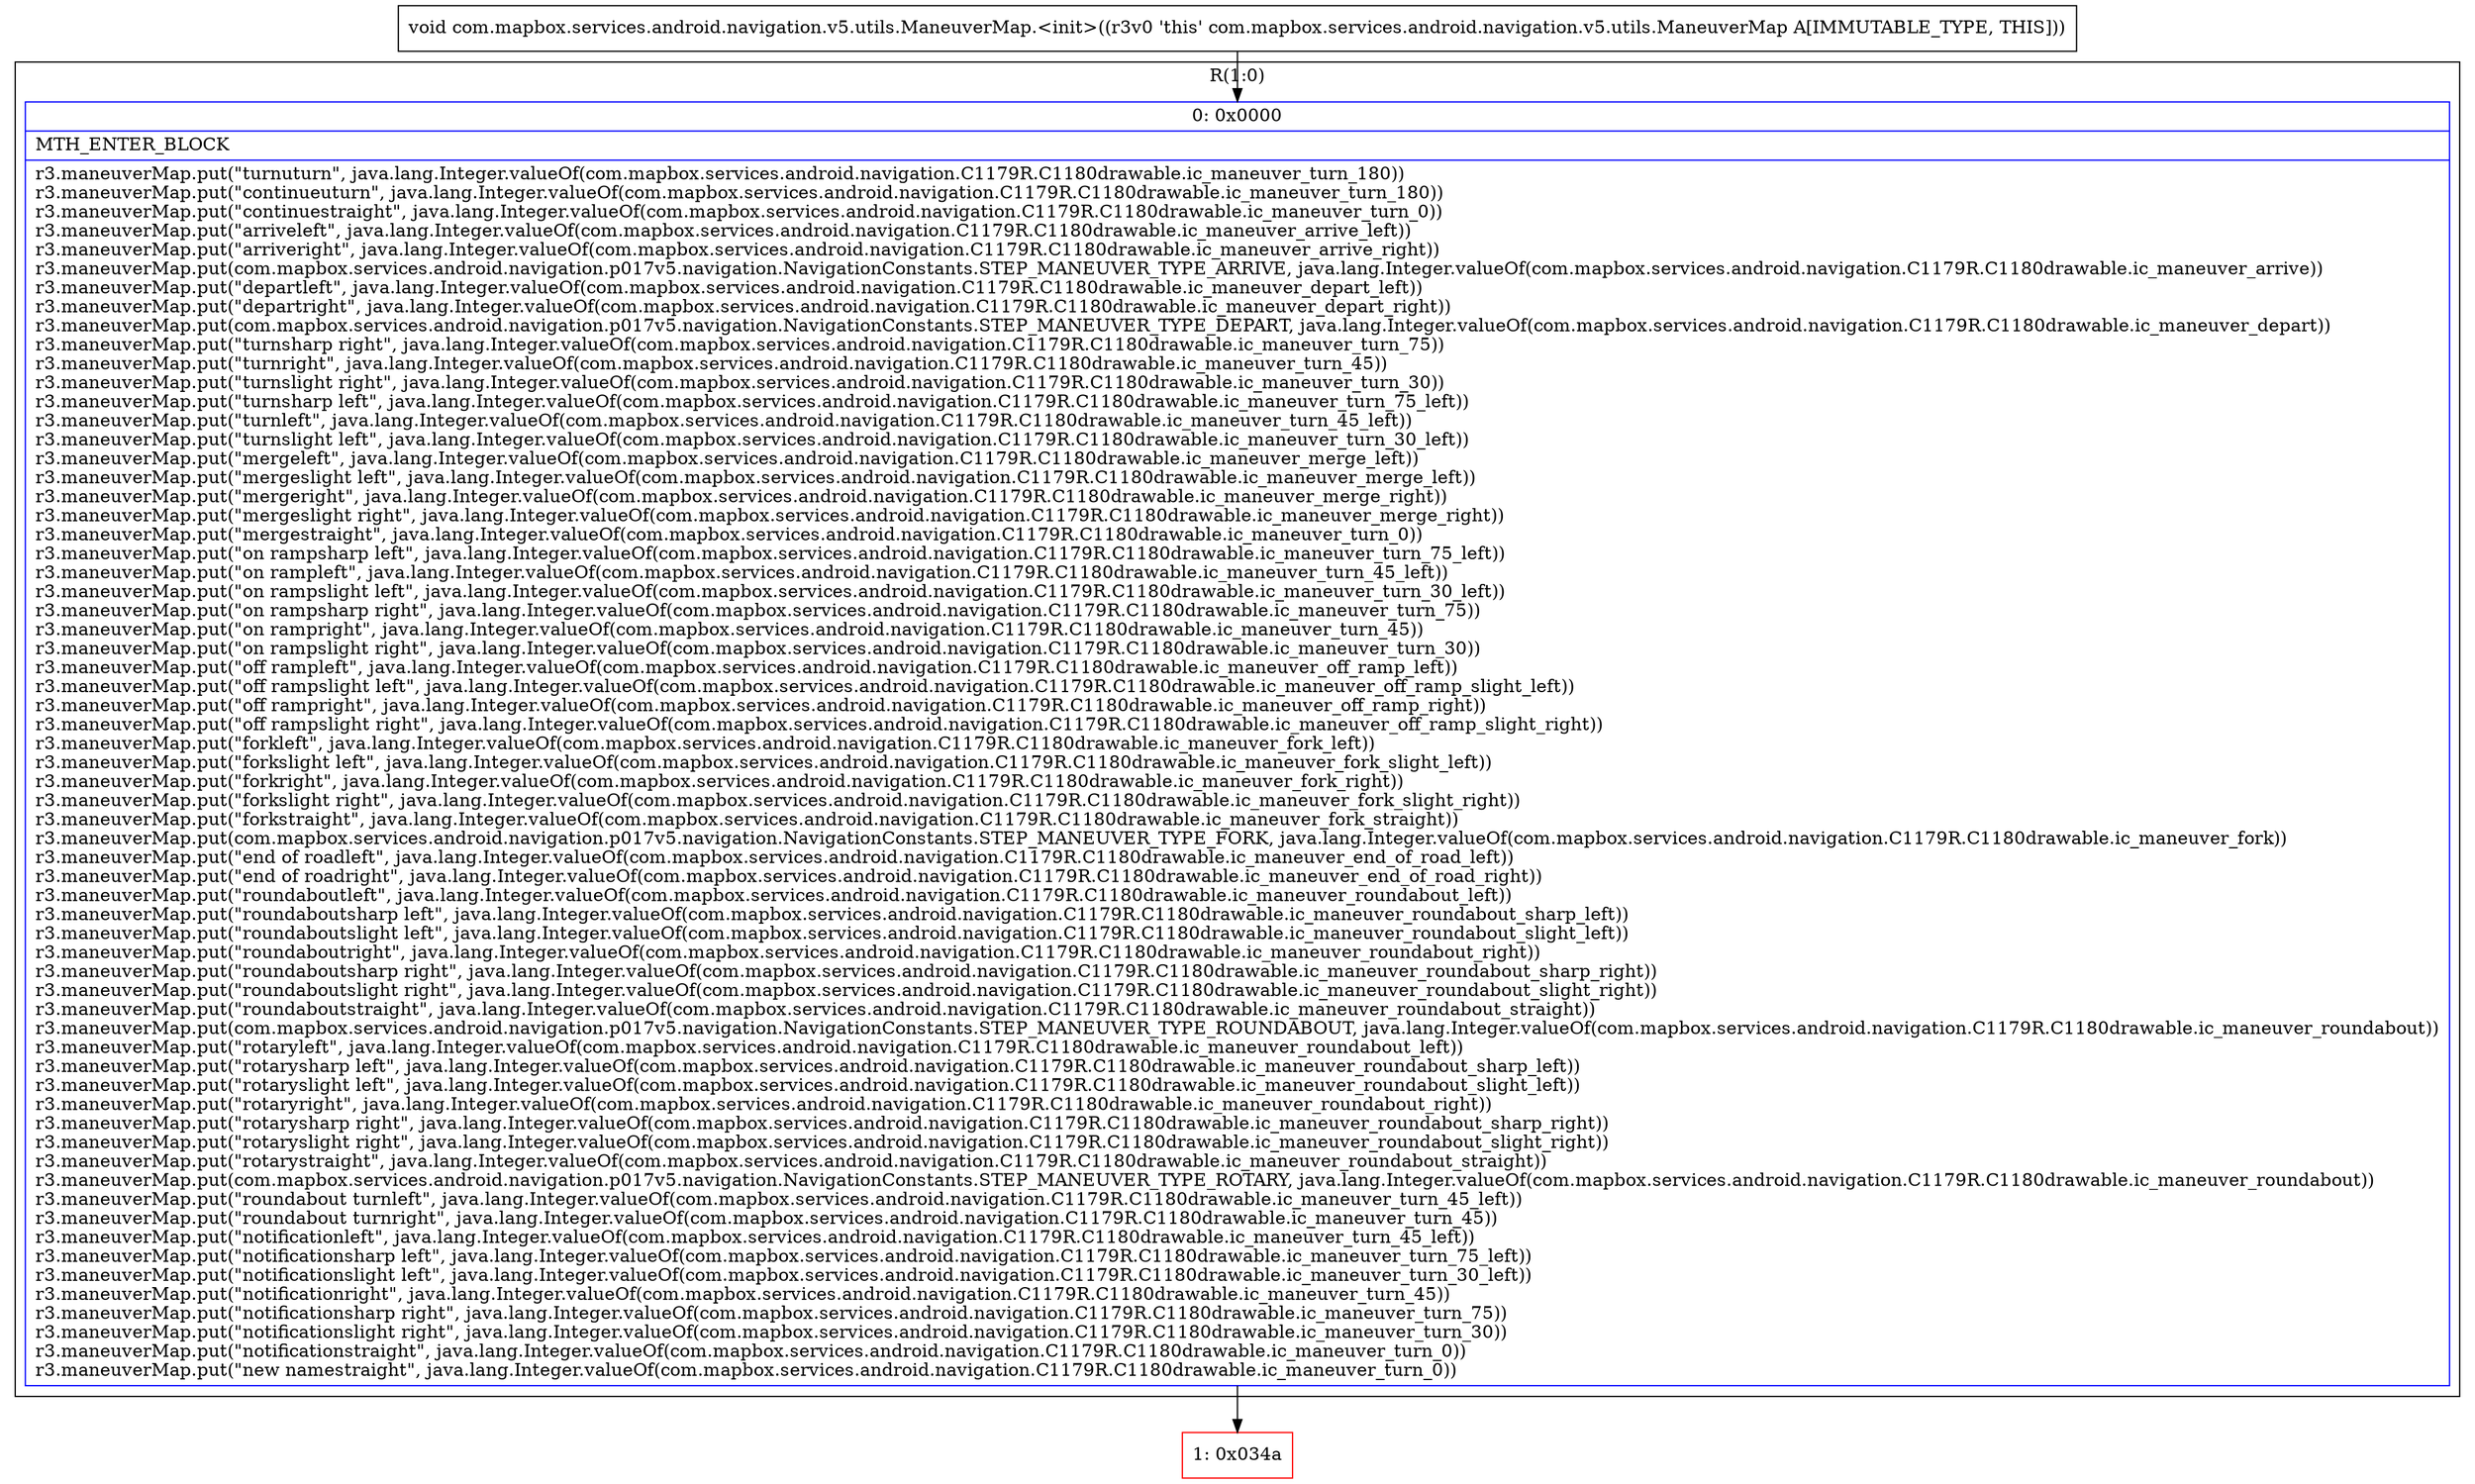 digraph "CFG forcom.mapbox.services.android.navigation.v5.utils.ManeuverMap.\<init\>()V" {
subgraph cluster_Region_255154505 {
label = "R(1:0)";
node [shape=record,color=blue];
Node_0 [shape=record,label="{0\:\ 0x0000|MTH_ENTER_BLOCK\l|r3.maneuverMap.put(\"turnuturn\", java.lang.Integer.valueOf(com.mapbox.services.android.navigation.C1179R.C1180drawable.ic_maneuver_turn_180))\lr3.maneuverMap.put(\"continueuturn\", java.lang.Integer.valueOf(com.mapbox.services.android.navigation.C1179R.C1180drawable.ic_maneuver_turn_180))\lr3.maneuverMap.put(\"continuestraight\", java.lang.Integer.valueOf(com.mapbox.services.android.navigation.C1179R.C1180drawable.ic_maneuver_turn_0))\lr3.maneuverMap.put(\"arriveleft\", java.lang.Integer.valueOf(com.mapbox.services.android.navigation.C1179R.C1180drawable.ic_maneuver_arrive_left))\lr3.maneuverMap.put(\"arriveright\", java.lang.Integer.valueOf(com.mapbox.services.android.navigation.C1179R.C1180drawable.ic_maneuver_arrive_right))\lr3.maneuverMap.put(com.mapbox.services.android.navigation.p017v5.navigation.NavigationConstants.STEP_MANEUVER_TYPE_ARRIVE, java.lang.Integer.valueOf(com.mapbox.services.android.navigation.C1179R.C1180drawable.ic_maneuver_arrive))\lr3.maneuverMap.put(\"departleft\", java.lang.Integer.valueOf(com.mapbox.services.android.navigation.C1179R.C1180drawable.ic_maneuver_depart_left))\lr3.maneuverMap.put(\"departright\", java.lang.Integer.valueOf(com.mapbox.services.android.navigation.C1179R.C1180drawable.ic_maneuver_depart_right))\lr3.maneuverMap.put(com.mapbox.services.android.navigation.p017v5.navigation.NavigationConstants.STEP_MANEUVER_TYPE_DEPART, java.lang.Integer.valueOf(com.mapbox.services.android.navigation.C1179R.C1180drawable.ic_maneuver_depart))\lr3.maneuverMap.put(\"turnsharp right\", java.lang.Integer.valueOf(com.mapbox.services.android.navigation.C1179R.C1180drawable.ic_maneuver_turn_75))\lr3.maneuverMap.put(\"turnright\", java.lang.Integer.valueOf(com.mapbox.services.android.navigation.C1179R.C1180drawable.ic_maneuver_turn_45))\lr3.maneuverMap.put(\"turnslight right\", java.lang.Integer.valueOf(com.mapbox.services.android.navigation.C1179R.C1180drawable.ic_maneuver_turn_30))\lr3.maneuverMap.put(\"turnsharp left\", java.lang.Integer.valueOf(com.mapbox.services.android.navigation.C1179R.C1180drawable.ic_maneuver_turn_75_left))\lr3.maneuverMap.put(\"turnleft\", java.lang.Integer.valueOf(com.mapbox.services.android.navigation.C1179R.C1180drawable.ic_maneuver_turn_45_left))\lr3.maneuverMap.put(\"turnslight left\", java.lang.Integer.valueOf(com.mapbox.services.android.navigation.C1179R.C1180drawable.ic_maneuver_turn_30_left))\lr3.maneuverMap.put(\"mergeleft\", java.lang.Integer.valueOf(com.mapbox.services.android.navigation.C1179R.C1180drawable.ic_maneuver_merge_left))\lr3.maneuverMap.put(\"mergeslight left\", java.lang.Integer.valueOf(com.mapbox.services.android.navigation.C1179R.C1180drawable.ic_maneuver_merge_left))\lr3.maneuverMap.put(\"mergeright\", java.lang.Integer.valueOf(com.mapbox.services.android.navigation.C1179R.C1180drawable.ic_maneuver_merge_right))\lr3.maneuverMap.put(\"mergeslight right\", java.lang.Integer.valueOf(com.mapbox.services.android.navigation.C1179R.C1180drawable.ic_maneuver_merge_right))\lr3.maneuverMap.put(\"mergestraight\", java.lang.Integer.valueOf(com.mapbox.services.android.navigation.C1179R.C1180drawable.ic_maneuver_turn_0))\lr3.maneuverMap.put(\"on rampsharp left\", java.lang.Integer.valueOf(com.mapbox.services.android.navigation.C1179R.C1180drawable.ic_maneuver_turn_75_left))\lr3.maneuverMap.put(\"on rampleft\", java.lang.Integer.valueOf(com.mapbox.services.android.navigation.C1179R.C1180drawable.ic_maneuver_turn_45_left))\lr3.maneuverMap.put(\"on rampslight left\", java.lang.Integer.valueOf(com.mapbox.services.android.navigation.C1179R.C1180drawable.ic_maneuver_turn_30_left))\lr3.maneuverMap.put(\"on rampsharp right\", java.lang.Integer.valueOf(com.mapbox.services.android.navigation.C1179R.C1180drawable.ic_maneuver_turn_75))\lr3.maneuverMap.put(\"on rampright\", java.lang.Integer.valueOf(com.mapbox.services.android.navigation.C1179R.C1180drawable.ic_maneuver_turn_45))\lr3.maneuverMap.put(\"on rampslight right\", java.lang.Integer.valueOf(com.mapbox.services.android.navigation.C1179R.C1180drawable.ic_maneuver_turn_30))\lr3.maneuverMap.put(\"off rampleft\", java.lang.Integer.valueOf(com.mapbox.services.android.navigation.C1179R.C1180drawable.ic_maneuver_off_ramp_left))\lr3.maneuverMap.put(\"off rampslight left\", java.lang.Integer.valueOf(com.mapbox.services.android.navigation.C1179R.C1180drawable.ic_maneuver_off_ramp_slight_left))\lr3.maneuverMap.put(\"off rampright\", java.lang.Integer.valueOf(com.mapbox.services.android.navigation.C1179R.C1180drawable.ic_maneuver_off_ramp_right))\lr3.maneuverMap.put(\"off rampslight right\", java.lang.Integer.valueOf(com.mapbox.services.android.navigation.C1179R.C1180drawable.ic_maneuver_off_ramp_slight_right))\lr3.maneuverMap.put(\"forkleft\", java.lang.Integer.valueOf(com.mapbox.services.android.navigation.C1179R.C1180drawable.ic_maneuver_fork_left))\lr3.maneuverMap.put(\"forkslight left\", java.lang.Integer.valueOf(com.mapbox.services.android.navigation.C1179R.C1180drawable.ic_maneuver_fork_slight_left))\lr3.maneuverMap.put(\"forkright\", java.lang.Integer.valueOf(com.mapbox.services.android.navigation.C1179R.C1180drawable.ic_maneuver_fork_right))\lr3.maneuverMap.put(\"forkslight right\", java.lang.Integer.valueOf(com.mapbox.services.android.navigation.C1179R.C1180drawable.ic_maneuver_fork_slight_right))\lr3.maneuverMap.put(\"forkstraight\", java.lang.Integer.valueOf(com.mapbox.services.android.navigation.C1179R.C1180drawable.ic_maneuver_fork_straight))\lr3.maneuverMap.put(com.mapbox.services.android.navigation.p017v5.navigation.NavigationConstants.STEP_MANEUVER_TYPE_FORK, java.lang.Integer.valueOf(com.mapbox.services.android.navigation.C1179R.C1180drawable.ic_maneuver_fork))\lr3.maneuverMap.put(\"end of roadleft\", java.lang.Integer.valueOf(com.mapbox.services.android.navigation.C1179R.C1180drawable.ic_maneuver_end_of_road_left))\lr3.maneuverMap.put(\"end of roadright\", java.lang.Integer.valueOf(com.mapbox.services.android.navigation.C1179R.C1180drawable.ic_maneuver_end_of_road_right))\lr3.maneuverMap.put(\"roundaboutleft\", java.lang.Integer.valueOf(com.mapbox.services.android.navigation.C1179R.C1180drawable.ic_maneuver_roundabout_left))\lr3.maneuverMap.put(\"roundaboutsharp left\", java.lang.Integer.valueOf(com.mapbox.services.android.navigation.C1179R.C1180drawable.ic_maneuver_roundabout_sharp_left))\lr3.maneuverMap.put(\"roundaboutslight left\", java.lang.Integer.valueOf(com.mapbox.services.android.navigation.C1179R.C1180drawable.ic_maneuver_roundabout_slight_left))\lr3.maneuverMap.put(\"roundaboutright\", java.lang.Integer.valueOf(com.mapbox.services.android.navigation.C1179R.C1180drawable.ic_maneuver_roundabout_right))\lr3.maneuverMap.put(\"roundaboutsharp right\", java.lang.Integer.valueOf(com.mapbox.services.android.navigation.C1179R.C1180drawable.ic_maneuver_roundabout_sharp_right))\lr3.maneuverMap.put(\"roundaboutslight right\", java.lang.Integer.valueOf(com.mapbox.services.android.navigation.C1179R.C1180drawable.ic_maneuver_roundabout_slight_right))\lr3.maneuverMap.put(\"roundaboutstraight\", java.lang.Integer.valueOf(com.mapbox.services.android.navigation.C1179R.C1180drawable.ic_maneuver_roundabout_straight))\lr3.maneuverMap.put(com.mapbox.services.android.navigation.p017v5.navigation.NavigationConstants.STEP_MANEUVER_TYPE_ROUNDABOUT, java.lang.Integer.valueOf(com.mapbox.services.android.navigation.C1179R.C1180drawable.ic_maneuver_roundabout))\lr3.maneuverMap.put(\"rotaryleft\", java.lang.Integer.valueOf(com.mapbox.services.android.navigation.C1179R.C1180drawable.ic_maneuver_roundabout_left))\lr3.maneuverMap.put(\"rotarysharp left\", java.lang.Integer.valueOf(com.mapbox.services.android.navigation.C1179R.C1180drawable.ic_maneuver_roundabout_sharp_left))\lr3.maneuverMap.put(\"rotaryslight left\", java.lang.Integer.valueOf(com.mapbox.services.android.navigation.C1179R.C1180drawable.ic_maneuver_roundabout_slight_left))\lr3.maneuverMap.put(\"rotaryright\", java.lang.Integer.valueOf(com.mapbox.services.android.navigation.C1179R.C1180drawable.ic_maneuver_roundabout_right))\lr3.maneuverMap.put(\"rotarysharp right\", java.lang.Integer.valueOf(com.mapbox.services.android.navigation.C1179R.C1180drawable.ic_maneuver_roundabout_sharp_right))\lr3.maneuverMap.put(\"rotaryslight right\", java.lang.Integer.valueOf(com.mapbox.services.android.navigation.C1179R.C1180drawable.ic_maneuver_roundabout_slight_right))\lr3.maneuverMap.put(\"rotarystraight\", java.lang.Integer.valueOf(com.mapbox.services.android.navigation.C1179R.C1180drawable.ic_maneuver_roundabout_straight))\lr3.maneuverMap.put(com.mapbox.services.android.navigation.p017v5.navigation.NavigationConstants.STEP_MANEUVER_TYPE_ROTARY, java.lang.Integer.valueOf(com.mapbox.services.android.navigation.C1179R.C1180drawable.ic_maneuver_roundabout))\lr3.maneuverMap.put(\"roundabout turnleft\", java.lang.Integer.valueOf(com.mapbox.services.android.navigation.C1179R.C1180drawable.ic_maneuver_turn_45_left))\lr3.maneuverMap.put(\"roundabout turnright\", java.lang.Integer.valueOf(com.mapbox.services.android.navigation.C1179R.C1180drawable.ic_maneuver_turn_45))\lr3.maneuverMap.put(\"notificationleft\", java.lang.Integer.valueOf(com.mapbox.services.android.navigation.C1179R.C1180drawable.ic_maneuver_turn_45_left))\lr3.maneuverMap.put(\"notificationsharp left\", java.lang.Integer.valueOf(com.mapbox.services.android.navigation.C1179R.C1180drawable.ic_maneuver_turn_75_left))\lr3.maneuverMap.put(\"notificationslight left\", java.lang.Integer.valueOf(com.mapbox.services.android.navigation.C1179R.C1180drawable.ic_maneuver_turn_30_left))\lr3.maneuverMap.put(\"notificationright\", java.lang.Integer.valueOf(com.mapbox.services.android.navigation.C1179R.C1180drawable.ic_maneuver_turn_45))\lr3.maneuverMap.put(\"notificationsharp right\", java.lang.Integer.valueOf(com.mapbox.services.android.navigation.C1179R.C1180drawable.ic_maneuver_turn_75))\lr3.maneuverMap.put(\"notificationslight right\", java.lang.Integer.valueOf(com.mapbox.services.android.navigation.C1179R.C1180drawable.ic_maneuver_turn_30))\lr3.maneuverMap.put(\"notificationstraight\", java.lang.Integer.valueOf(com.mapbox.services.android.navigation.C1179R.C1180drawable.ic_maneuver_turn_0))\lr3.maneuverMap.put(\"new namestraight\", java.lang.Integer.valueOf(com.mapbox.services.android.navigation.C1179R.C1180drawable.ic_maneuver_turn_0))\l}"];
}
Node_1 [shape=record,color=red,label="{1\:\ 0x034a}"];
MethodNode[shape=record,label="{void com.mapbox.services.android.navigation.v5.utils.ManeuverMap.\<init\>((r3v0 'this' com.mapbox.services.android.navigation.v5.utils.ManeuverMap A[IMMUTABLE_TYPE, THIS])) }"];
MethodNode -> Node_0;
Node_0 -> Node_1;
}

